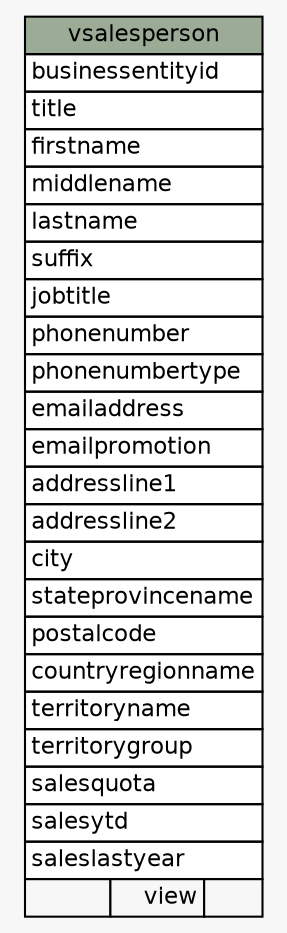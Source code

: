 // dot 2.40.1 on Linux 5.4.0-80-generic
// SchemaSpy rev 590
digraph "vsalesperson" {
  graph [
    rankdir="RL"
    bgcolor="#f7f7f7"
    nodesep="0.18"
    ranksep="0.46"
    fontname="Helvetica"
    fontsize="11"
  ];
  node [
    fontname="Helvetica"
    fontsize="11"
    shape="plaintext"
  ];
  edge [
    arrowsize="0.8"
  ];
  "vsalesperson" [
    label=<
    <TABLE BORDER="0" CELLBORDER="1" CELLSPACING="0" BGCOLOR="#ffffff">
      <TR><TD COLSPAN="3" BGCOLOR="#9bab96" ALIGN="CENTER">vsalesperson</TD></TR>
      <TR><TD PORT="businessentityid" COLSPAN="3" ALIGN="LEFT">businessentityid</TD></TR>
      <TR><TD PORT="title" COLSPAN="3" ALIGN="LEFT">title</TD></TR>
      <TR><TD PORT="firstname" COLSPAN="3" ALIGN="LEFT">firstname</TD></TR>
      <TR><TD PORT="middlename" COLSPAN="3" ALIGN="LEFT">middlename</TD></TR>
      <TR><TD PORT="lastname" COLSPAN="3" ALIGN="LEFT">lastname</TD></TR>
      <TR><TD PORT="suffix" COLSPAN="3" ALIGN="LEFT">suffix</TD></TR>
      <TR><TD PORT="jobtitle" COLSPAN="3" ALIGN="LEFT">jobtitle</TD></TR>
      <TR><TD PORT="phonenumber" COLSPAN="3" ALIGN="LEFT">phonenumber</TD></TR>
      <TR><TD PORT="phonenumbertype" COLSPAN="3" ALIGN="LEFT">phonenumbertype</TD></TR>
      <TR><TD PORT="emailaddress" COLSPAN="3" ALIGN="LEFT">emailaddress</TD></TR>
      <TR><TD PORT="emailpromotion" COLSPAN="3" ALIGN="LEFT">emailpromotion</TD></TR>
      <TR><TD PORT="addressline1" COLSPAN="3" ALIGN="LEFT">addressline1</TD></TR>
      <TR><TD PORT="addressline2" COLSPAN="3" ALIGN="LEFT">addressline2</TD></TR>
      <TR><TD PORT="city" COLSPAN="3" ALIGN="LEFT">city</TD></TR>
      <TR><TD PORT="stateprovincename" COLSPAN="3" ALIGN="LEFT">stateprovincename</TD></TR>
      <TR><TD PORT="postalcode" COLSPAN="3" ALIGN="LEFT">postalcode</TD></TR>
      <TR><TD PORT="countryregionname" COLSPAN="3" ALIGN="LEFT">countryregionname</TD></TR>
      <TR><TD PORT="territoryname" COLSPAN="3" ALIGN="LEFT">territoryname</TD></TR>
      <TR><TD PORT="territorygroup" COLSPAN="3" ALIGN="LEFT">territorygroup</TD></TR>
      <TR><TD PORT="salesquota" COLSPAN="3" ALIGN="LEFT">salesquota</TD></TR>
      <TR><TD PORT="salesytd" COLSPAN="3" ALIGN="LEFT">salesytd</TD></TR>
      <TR><TD PORT="saleslastyear" COLSPAN="3" ALIGN="LEFT">saleslastyear</TD></TR>
      <TR><TD ALIGN="LEFT" BGCOLOR="#f7f7f7">  </TD><TD ALIGN="RIGHT" BGCOLOR="#f7f7f7">view</TD><TD ALIGN="RIGHT" BGCOLOR="#f7f7f7">  </TD></TR>
    </TABLE>>
    URL="tables/vsalesperson.html"
    tooltip="vsalesperson"
  ];
}
